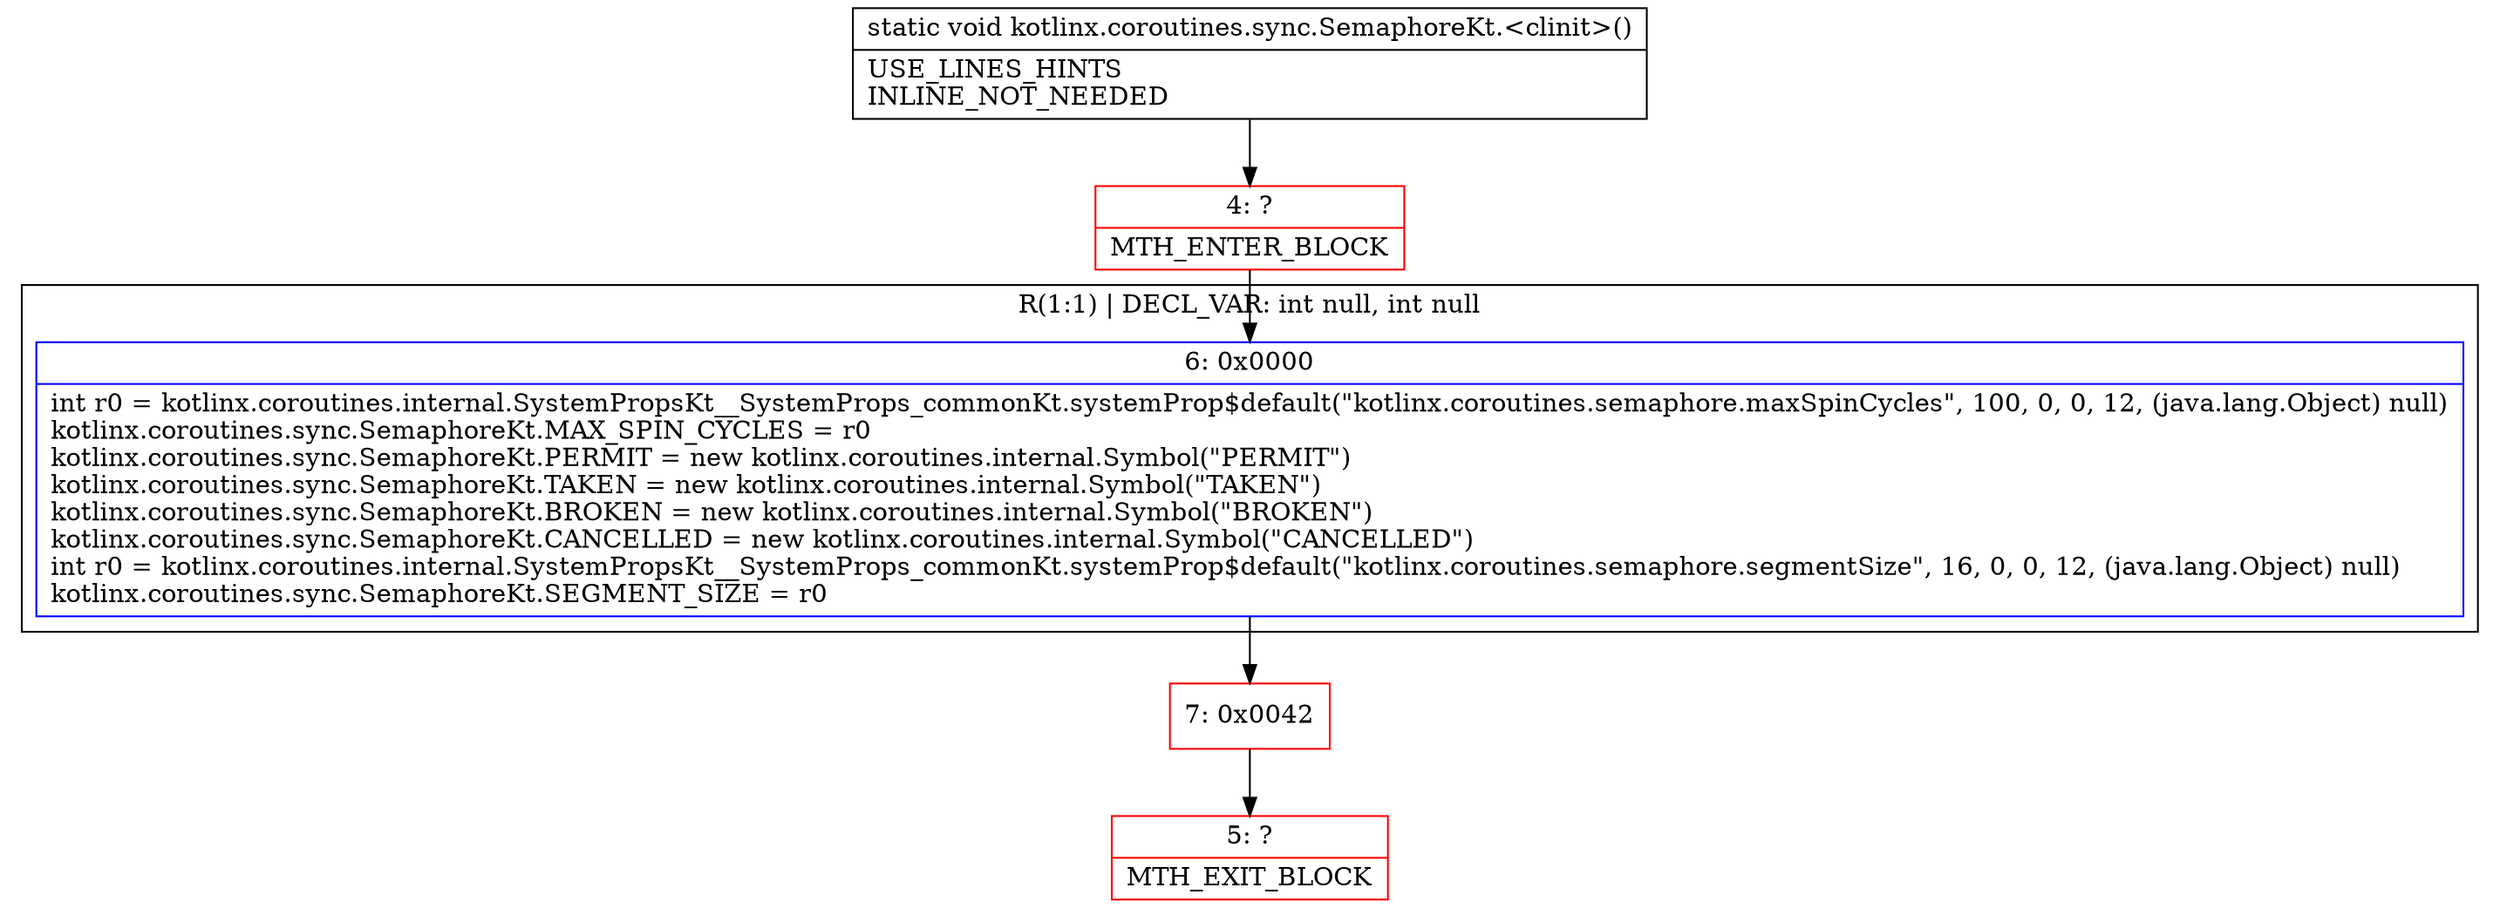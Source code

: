 digraph "CFG forkotlinx.coroutines.sync.SemaphoreKt.\<clinit\>()V" {
subgraph cluster_Region_2122011663 {
label = "R(1:1) | DECL_VAR: int null, int null\l";
node [shape=record,color=blue];
Node_6 [shape=record,label="{6\:\ 0x0000|int r0 = kotlinx.coroutines.internal.SystemPropsKt__SystemProps_commonKt.systemProp$default(\"kotlinx.coroutines.semaphore.maxSpinCycles\", 100, 0, 0, 12, (java.lang.Object) null)\lkotlinx.coroutines.sync.SemaphoreKt.MAX_SPIN_CYCLES = r0\lkotlinx.coroutines.sync.SemaphoreKt.PERMIT = new kotlinx.coroutines.internal.Symbol(\"PERMIT\")\lkotlinx.coroutines.sync.SemaphoreKt.TAKEN = new kotlinx.coroutines.internal.Symbol(\"TAKEN\")\lkotlinx.coroutines.sync.SemaphoreKt.BROKEN = new kotlinx.coroutines.internal.Symbol(\"BROKEN\")\lkotlinx.coroutines.sync.SemaphoreKt.CANCELLED = new kotlinx.coroutines.internal.Symbol(\"CANCELLED\")\lint r0 = kotlinx.coroutines.internal.SystemPropsKt__SystemProps_commonKt.systemProp$default(\"kotlinx.coroutines.semaphore.segmentSize\", 16, 0, 0, 12, (java.lang.Object) null)\lkotlinx.coroutines.sync.SemaphoreKt.SEGMENT_SIZE = r0\l}"];
}
Node_4 [shape=record,color=red,label="{4\:\ ?|MTH_ENTER_BLOCK\l}"];
Node_7 [shape=record,color=red,label="{7\:\ 0x0042}"];
Node_5 [shape=record,color=red,label="{5\:\ ?|MTH_EXIT_BLOCK\l}"];
MethodNode[shape=record,label="{static void kotlinx.coroutines.sync.SemaphoreKt.\<clinit\>()  | USE_LINES_HINTS\lINLINE_NOT_NEEDED\l}"];
MethodNode -> Node_4;Node_6 -> Node_7;
Node_4 -> Node_6;
Node_7 -> Node_5;
}

